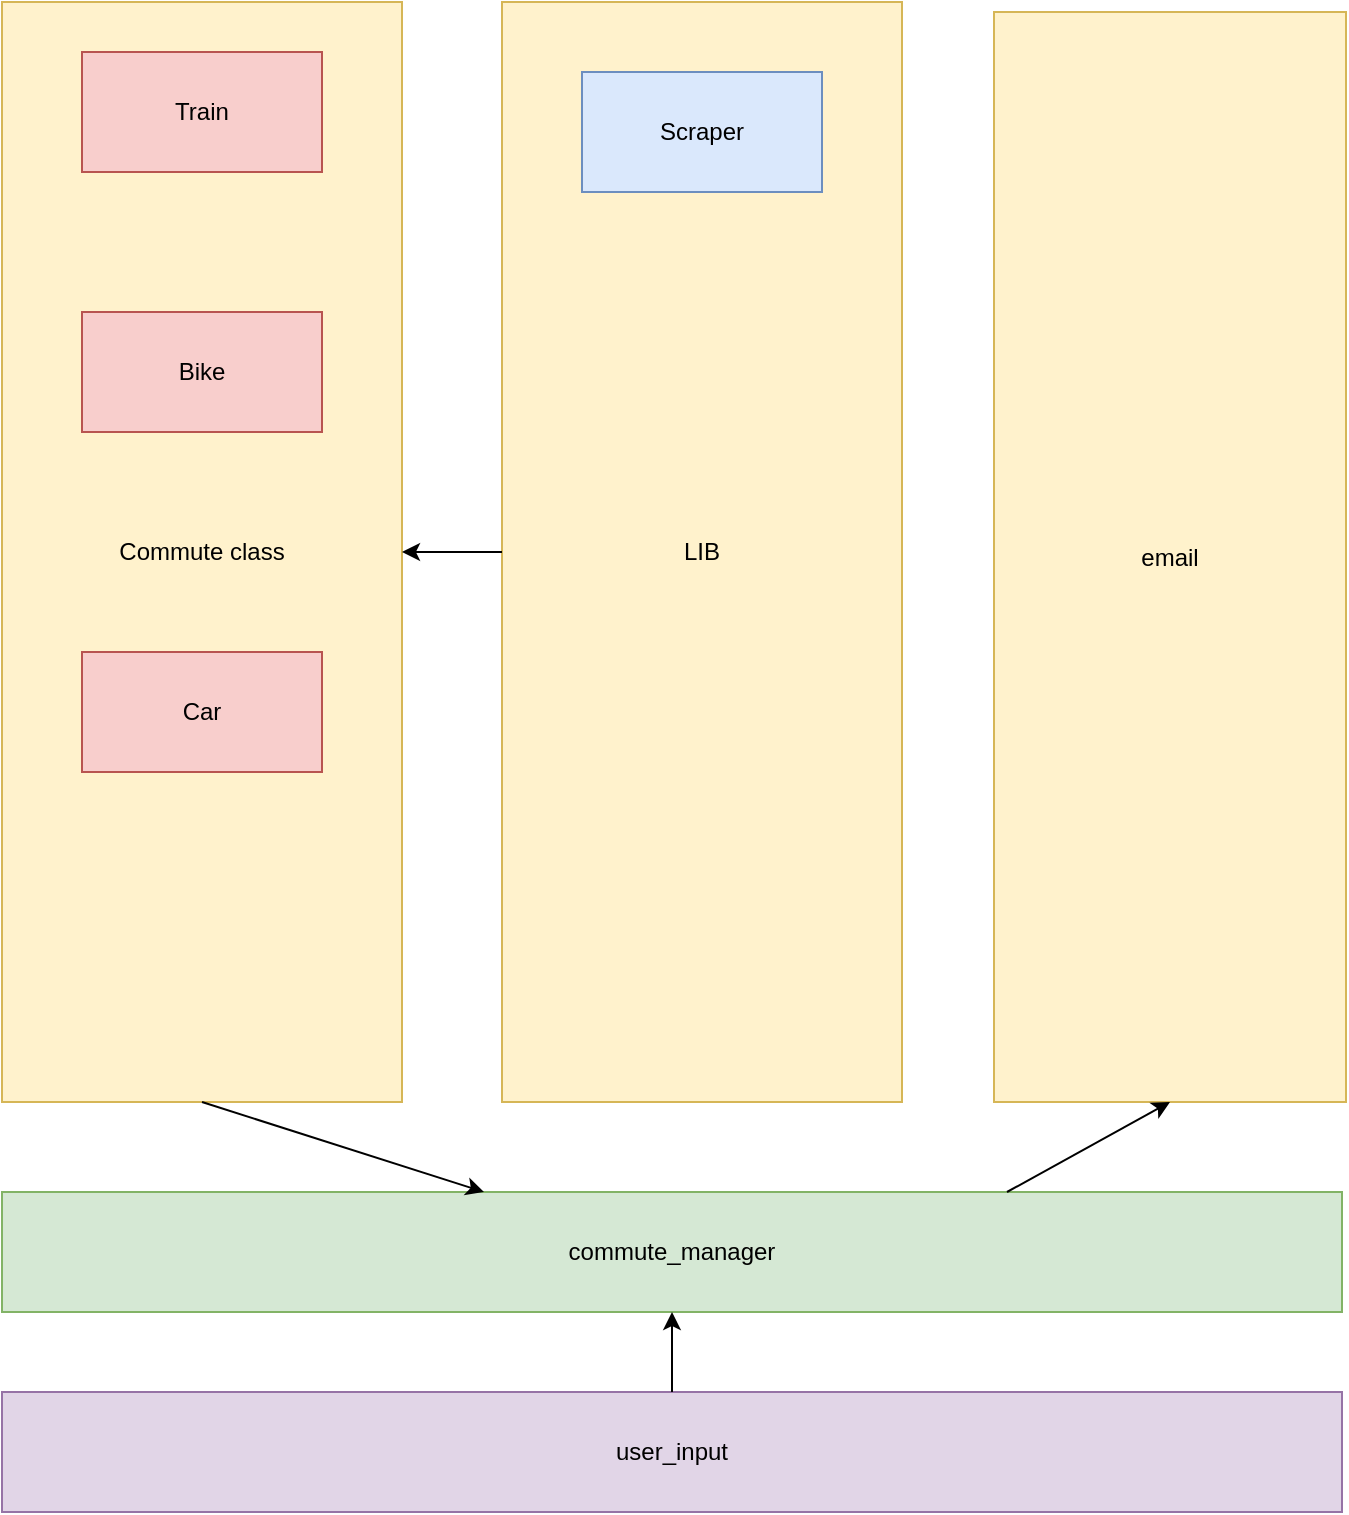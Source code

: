 <mxfile version="13.7.7" type="github">
  <diagram id="schZW7jJ0T7BrjeHntlN" name="Page-1">
    <mxGraphModel dx="2249" dy="802" grid="1" gridSize="10" guides="1" tooltips="1" connect="1" arrows="1" fold="1" page="1" pageScale="1" pageWidth="827" pageHeight="1169" math="0" shadow="0">
      <root>
        <mxCell id="0" />
        <mxCell id="1" parent="0" />
        <mxCell id="j0BSqw5cxHRsi-WtKrp--3" value="LIB" style="rounded=0;whiteSpace=wrap;html=1;fillColor=#fff2cc;strokeColor=#d6b656;" vertex="1" parent="1">
          <mxGeometry x="80" y="35" width="200" height="550" as="geometry" />
        </mxCell>
        <mxCell id="j0BSqw5cxHRsi-WtKrp--2" value="Scraper" style="rounded=0;whiteSpace=wrap;html=1;fillColor=#dae8fc;strokeColor=#6c8ebf;" vertex="1" parent="1">
          <mxGeometry x="120" y="70" width="120" height="60" as="geometry" />
        </mxCell>
        <mxCell id="j0BSqw5cxHRsi-WtKrp--4" value="&lt;div align=&quot;center&quot;&gt;Commute class&lt;/div&gt;" style="rounded=0;whiteSpace=wrap;html=1;fillColor=#fff2cc;strokeColor=#d6b656;align=center;" vertex="1" parent="1">
          <mxGeometry x="-170" y="35" width="200" height="550" as="geometry" />
        </mxCell>
        <mxCell id="j0BSqw5cxHRsi-WtKrp--7" value="Car" style="rounded=0;whiteSpace=wrap;html=1;fillColor=#f8cecc;strokeColor=#b85450;" vertex="1" parent="1">
          <mxGeometry x="-130" y="360" width="120" height="60" as="geometry" />
        </mxCell>
        <mxCell id="j0BSqw5cxHRsi-WtKrp--8" value="Train" style="rounded=0;whiteSpace=wrap;html=1;fillColor=#f8cecc;strokeColor=#b85450;" vertex="1" parent="1">
          <mxGeometry x="-130" y="60" width="120" height="60" as="geometry" />
        </mxCell>
        <mxCell id="j0BSqw5cxHRsi-WtKrp--9" value="Bike" style="rounded=0;whiteSpace=wrap;html=1;fillColor=#f8cecc;strokeColor=#b85450;" vertex="1" parent="1">
          <mxGeometry x="-130" y="190" width="120" height="60" as="geometry" />
        </mxCell>
        <mxCell id="j0BSqw5cxHRsi-WtKrp--19" value="&lt;div align=&quot;center&quot;&gt;email&lt;/div&gt;" style="rounded=0;whiteSpace=wrap;html=1;fillColor=#fff2cc;strokeColor=#d6b656;align=center;" vertex="1" parent="1">
          <mxGeometry x="326" y="40" width="176" height="545" as="geometry" />
        </mxCell>
        <mxCell id="j0BSqw5cxHRsi-WtKrp--23" value="commute_manager" style="rounded=0;whiteSpace=wrap;html=1;fillColor=#d5e8d4;strokeColor=#82b366;" vertex="1" parent="1">
          <mxGeometry x="-170" y="630" width="670" height="60" as="geometry" />
        </mxCell>
        <mxCell id="j0BSqw5cxHRsi-WtKrp--25" value="" style="endArrow=classic;html=1;exitX=0.5;exitY=1;exitDx=0;exitDy=0;" edge="1" parent="1" source="j0BSqw5cxHRsi-WtKrp--4" target="j0BSqw5cxHRsi-WtKrp--23">
          <mxGeometry width="50" height="50" relative="1" as="geometry">
            <mxPoint x="390" y="460" as="sourcePoint" />
            <mxPoint x="440" y="410" as="targetPoint" />
          </mxGeometry>
        </mxCell>
        <mxCell id="j0BSqw5cxHRsi-WtKrp--27" value="" style="endArrow=classic;html=1;exitX=0.75;exitY=0;exitDx=0;exitDy=0;entryX=0.5;entryY=1;entryDx=0;entryDy=0;" edge="1" parent="1" source="j0BSqw5cxHRsi-WtKrp--23" target="j0BSqw5cxHRsi-WtKrp--19">
          <mxGeometry width="50" height="50" relative="1" as="geometry">
            <mxPoint x="560" y="670" as="sourcePoint" />
            <mxPoint x="610" y="620" as="targetPoint" />
          </mxGeometry>
        </mxCell>
        <mxCell id="j0BSqw5cxHRsi-WtKrp--28" value="" style="endArrow=classic;html=1;exitX=0;exitY=0.5;exitDx=0;exitDy=0;entryX=1;entryY=0.5;entryDx=0;entryDy=0;" edge="1" parent="1" source="j0BSqw5cxHRsi-WtKrp--3" target="j0BSqw5cxHRsi-WtKrp--4">
          <mxGeometry width="50" height="50" relative="1" as="geometry">
            <mxPoint x="390" y="430" as="sourcePoint" />
            <mxPoint x="440" y="380" as="targetPoint" />
          </mxGeometry>
        </mxCell>
        <mxCell id="j0BSqw5cxHRsi-WtKrp--29" value="user_input" style="rounded=0;whiteSpace=wrap;html=1;fillColor=#e1d5e7;strokeColor=#9673a6;" vertex="1" parent="1">
          <mxGeometry x="-170" y="730" width="670" height="60" as="geometry" />
        </mxCell>
        <mxCell id="j0BSqw5cxHRsi-WtKrp--31" value="" style="endArrow=classic;html=1;exitX=0.5;exitY=0;exitDx=0;exitDy=0;entryX=0.5;entryY=1;entryDx=0;entryDy=0;" edge="1" parent="1" source="j0BSqw5cxHRsi-WtKrp--29" target="j0BSqw5cxHRsi-WtKrp--23">
          <mxGeometry width="50" height="50" relative="1" as="geometry">
            <mxPoint x="390" y="460" as="sourcePoint" />
            <mxPoint x="440" y="410" as="targetPoint" />
          </mxGeometry>
        </mxCell>
      </root>
    </mxGraphModel>
  </diagram>
</mxfile>
